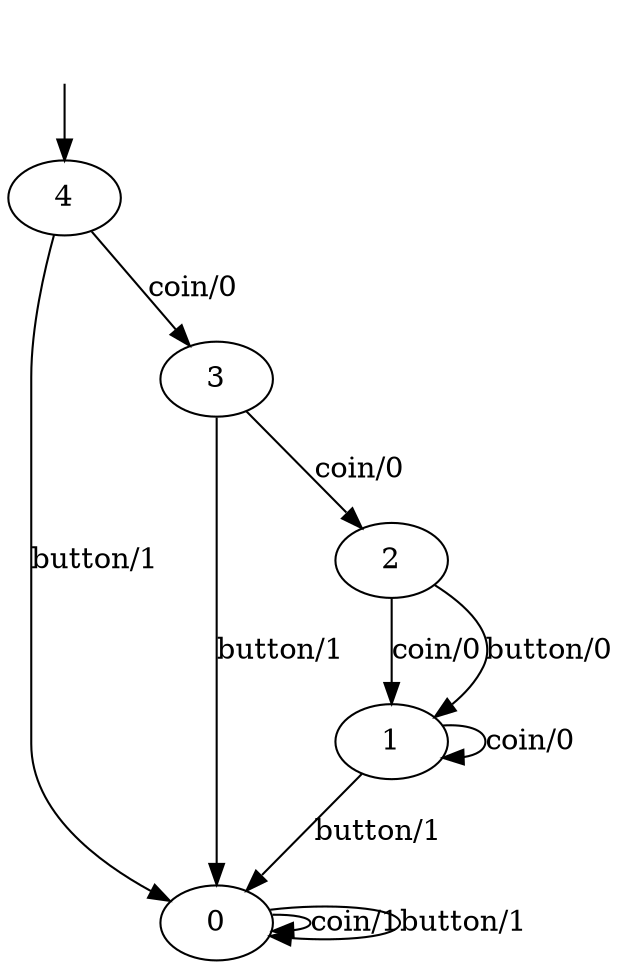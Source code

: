 digraph LearnedModel {
0 [label=0];
1 [label=1];
2 [label=2];
3 [label=3];
4 [label=4];
0 -> 0  [label="coin/1"];
0 -> 0  [label="button/1"];
1 -> 1  [label="coin/0"];
1 -> 0  [label="button/1"];
2 -> 1  [label="coin/0"];
2 -> 1  [label="button/0"];
3 -> 2  [label="coin/0"];
3 -> 0  [label="button/1"];
4 -> 3  [label="coin/0"];
4 -> 0  [label="button/1"];
__start0 [label="", shape=none];
__start0 -> 4  [label=""];
}
